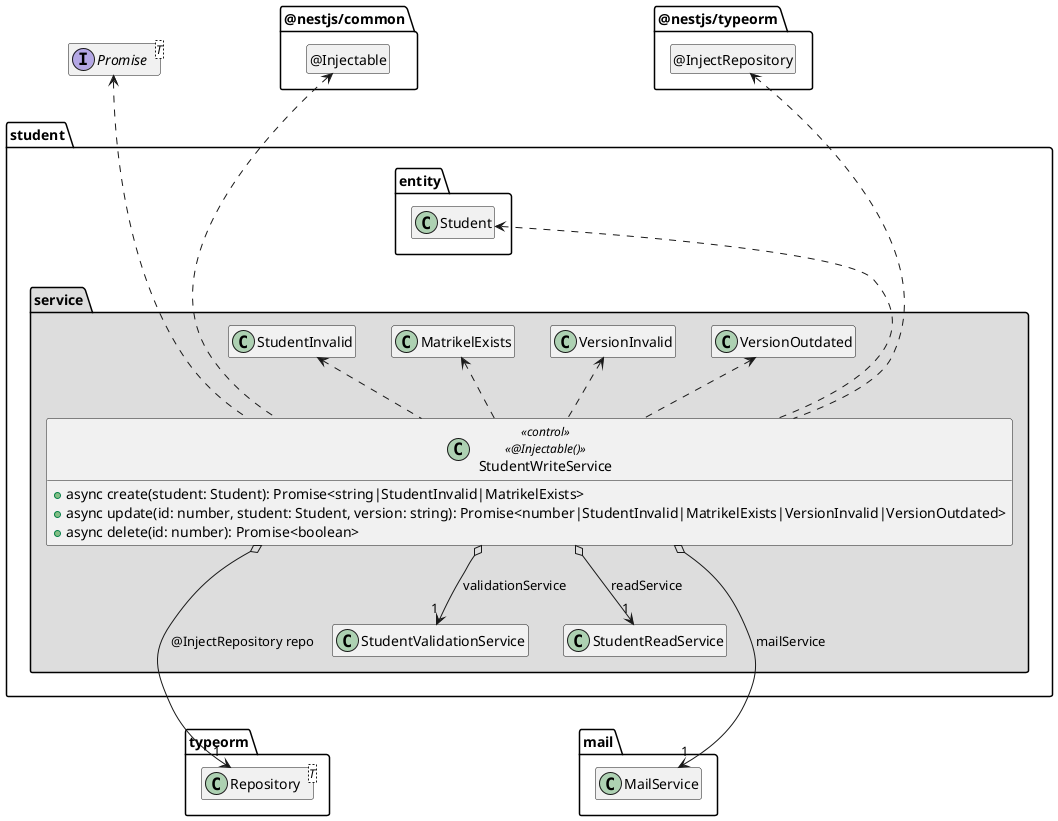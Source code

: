 @startuml Anwendungskern

interface Promise<T>

package @nestjs/common {
  class "@Injectable" as Injectable
  hide Injectable circle
}

package typeorm {
  class Repository<T>
}

package @nestjs/typeorm {
  class "@InjectRepository" as InjectRepository
  hide InjectRepository circle
}

package mail {
  class MailService
}

package student {
  package entity {
    class Student
  }

  package service #DDDDDD {
    class StudentInvalid
    class MatrikelExists
    class VersionInvalid
    class VersionOutdated

    class StudentWriteService << control >> <<@Injectable()>> {
      + async create(student: Student): Promise<string|StudentInvalid|MatrikelExists>
      + async update(id: number, student: Student, version: string): Promise<number|StudentInvalid|MatrikelExists|VersionInvalid|VersionOutdated>
      + async delete(id: number): Promise<boolean>
    }

    StudentWriteService o--> "1" StudentValidationService: validationService
    StudentWriteService o--> "1" StudentReadService: readService
    StudentWriteService o--> "1" Repository: @InjectRepository repo
    StudentWriteService o--> "1" MailService: mailService

    StudentWriteService .up.> Injectable
    StudentWriteService .up.> InjectRepository

    StudentWriteService .up.> Promise
    StudentWriteService .up.> Student
    StudentWriteService .up.> StudentInvalid
    StudentWriteService .up.> MatrikelExists
    StudentWriteService .up.> VersionInvalid
    StudentWriteService .up.> VersionOutdated

    Student .up[hidden].> Promise
    Student .up[hidden].> Injectable
    Student .up[hidden].> InjectRepository
    MatrikelExists .up[hidden].> Student
    StudentValidationService .[hidden].> Repository
    StudentValidationService .[hidden].> MailService
  }
}

hide empty members

@enduml
